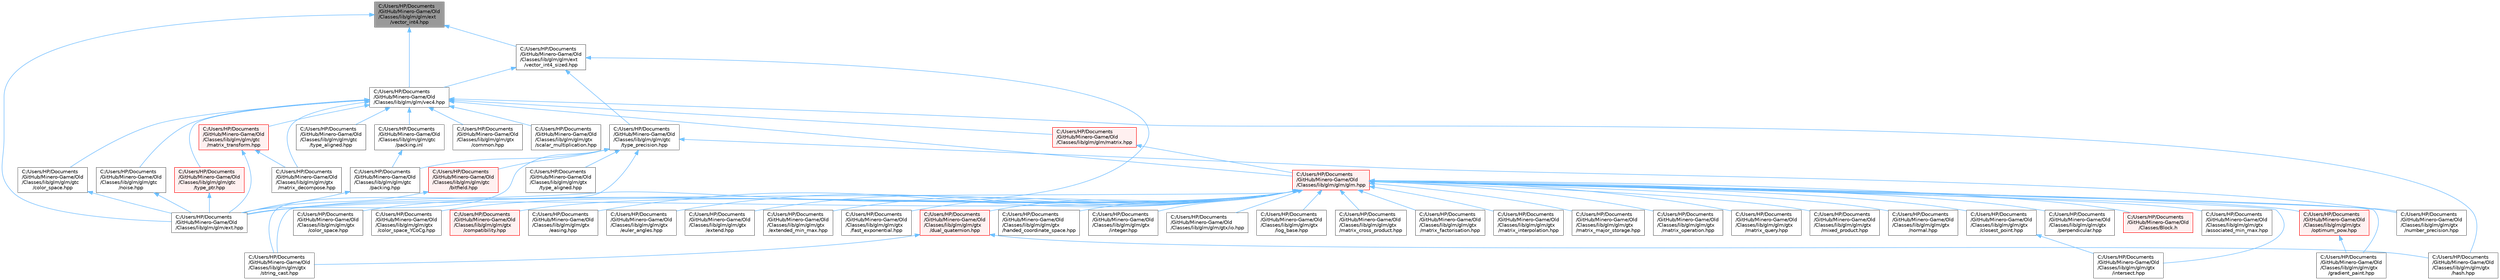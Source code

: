digraph "C:/Users/HP/Documents/GitHub/Minero-Game/Old/Classes/lib/glm/glm/ext/vector_int4.hpp"
{
 // LATEX_PDF_SIZE
  bgcolor="transparent";
  edge [fontname=Helvetica,fontsize=10,labelfontname=Helvetica,labelfontsize=10];
  node [fontname=Helvetica,fontsize=10,shape=box,height=0.2,width=0.4];
  Node1 [id="Node000001",label="C:/Users/HP/Documents\l/GitHub/Minero-Game/Old\l/Classes/lib/glm/glm/ext\l/vector_int4.hpp",height=0.2,width=0.4,color="gray40", fillcolor="grey60", style="filled", fontcolor="black",tooltip=" "];
  Node1 -> Node2 [id="edge137_Node000001_Node000002",dir="back",color="steelblue1",style="solid",tooltip=" "];
  Node2 [id="Node000002",label="C:/Users/HP/Documents\l/GitHub/Minero-Game/Old\l/Classes/lib/glm/glm/ext.hpp",height=0.2,width=0.4,color="grey40", fillcolor="white", style="filled",URL="$_old_2_classes_2lib_2glm_2glm_2ext_8hpp.html",tooltip=" "];
  Node1 -> Node3 [id="edge138_Node000001_Node000003",dir="back",color="steelblue1",style="solid",tooltip=" "];
  Node3 [id="Node000003",label="C:/Users/HP/Documents\l/GitHub/Minero-Game/Old\l/Classes/lib/glm/glm/ext\l/vector_int4_sized.hpp",height=0.2,width=0.4,color="grey40", fillcolor="white", style="filled",URL="$_old_2_classes_2lib_2glm_2glm_2ext_2vector__int4__sized_8hpp.html",tooltip=" "];
  Node3 -> Node2 [id="edge139_Node000003_Node000002",dir="back",color="steelblue1",style="solid",tooltip=" "];
  Node3 -> Node4 [id="edge140_Node000003_Node000004",dir="back",color="steelblue1",style="solid",tooltip=" "];
  Node4 [id="Node000004",label="C:/Users/HP/Documents\l/GitHub/Minero-Game/Old\l/Classes/lib/glm/glm/gtc\l/type_precision.hpp",height=0.2,width=0.4,color="grey40", fillcolor="white", style="filled",URL="$_old_2_classes_2lib_2glm_2glm_2gtc_2type__precision_8hpp.html",tooltip=" "];
  Node4 -> Node2 [id="edge141_Node000004_Node000002",dir="back",color="steelblue1",style="solid",tooltip=" "];
  Node4 -> Node5 [id="edge142_Node000004_Node000005",dir="back",color="steelblue1",style="solid",tooltip=" "];
  Node5 [id="Node000005",label="C:/Users/HP/Documents\l/GitHub/Minero-Game/Old\l/Classes/lib/glm/glm/gtc\l/bitfield.hpp",height=0.2,width=0.4,color="red", fillcolor="#FFF0F0", style="filled",URL="$_old_2_classes_2lib_2glm_2glm_2gtc_2bitfield_8hpp.html",tooltip=" "];
  Node5 -> Node2 [id="edge143_Node000005_Node000002",dir="back",color="steelblue1",style="solid",tooltip=" "];
  Node4 -> Node7 [id="edge144_Node000004_Node000007",dir="back",color="steelblue1",style="solid",tooltip=" "];
  Node7 [id="Node000007",label="C:/Users/HP/Documents\l/GitHub/Minero-Game/Old\l/Classes/lib/glm/glm/gtc\l/packing.hpp",height=0.2,width=0.4,color="grey40", fillcolor="white", style="filled",URL="$_old_2_classes_2lib_2glm_2glm_2gtc_2packing_8hpp.html",tooltip=" "];
  Node7 -> Node2 [id="edge145_Node000007_Node000002",dir="back",color="steelblue1",style="solid",tooltip=" "];
  Node4 -> Node8 [id="edge146_Node000004_Node000008",dir="back",color="steelblue1",style="solid",tooltip=" "];
  Node8 [id="Node000008",label="C:/Users/HP/Documents\l/GitHub/Minero-Game/Old\l/Classes/lib/glm/glm/gtx\l/number_precision.hpp",height=0.2,width=0.4,color="grey40", fillcolor="white", style="filled",URL="$_old_2_classes_2lib_2glm_2glm_2gtx_2number__precision_8hpp.html",tooltip=" "];
  Node4 -> Node9 [id="edge147_Node000004_Node000009",dir="back",color="steelblue1",style="solid",tooltip=" "];
  Node9 [id="Node000009",label="C:/Users/HP/Documents\l/GitHub/Minero-Game/Old\l/Classes/lib/glm/glm/gtx\l/string_cast.hpp",height=0.2,width=0.4,color="grey40", fillcolor="white", style="filled",URL="$_old_2_classes_2lib_2glm_2glm_2gtx_2string__cast_8hpp.html",tooltip=" "];
  Node4 -> Node10 [id="edge148_Node000004_Node000010",dir="back",color="steelblue1",style="solid",tooltip=" "];
  Node10 [id="Node000010",label="C:/Users/HP/Documents\l/GitHub/Minero-Game/Old\l/Classes/lib/glm/glm/gtx\l/type_aligned.hpp",height=0.2,width=0.4,color="grey40", fillcolor="white", style="filled",URL="$_old_2_classes_2lib_2glm_2glm_2gtx_2type__aligned_8hpp.html",tooltip=" "];
  Node3 -> Node11 [id="edge149_Node000003_Node000011",dir="back",color="steelblue1",style="solid",tooltip=" "];
  Node11 [id="Node000011",label="C:/Users/HP/Documents\l/GitHub/Minero-Game/Old\l/Classes/lib/glm/glm/vec4.hpp",height=0.2,width=0.4,color="grey40", fillcolor="white", style="filled",URL="$_old_2_classes_2lib_2glm_2glm_2vec4_8hpp.html",tooltip=" "];
  Node11 -> Node12 [id="edge150_Node000011_Node000012",dir="back",color="steelblue1",style="solid",tooltip=" "];
  Node12 [id="Node000012",label="C:/Users/HP/Documents\l/GitHub/Minero-Game/Old\l/Classes/lib/glm/glm/glm.hpp",height=0.2,width=0.4,color="red", fillcolor="#FFF0F0", style="filled",URL="$_old_2_classes_2lib_2glm_2glm_2glm_8hpp.html",tooltip=" "];
  Node12 -> Node13 [id="edge151_Node000012_Node000013",dir="back",color="steelblue1",style="solid",tooltip=" "];
  Node13 [id="Node000013",label="C:/Users/HP/Documents\l/GitHub/Minero-Game/Old\l/Classes/Block.h",height=0.2,width=0.4,color="red", fillcolor="#FFF0F0", style="filled",URL="$_old_2_classes_2_block_8h.html",tooltip=" "];
  Node12 -> Node2 [id="edge152_Node000012_Node000002",dir="back",color="steelblue1",style="solid",tooltip=" "];
  Node12 -> Node29 [id="edge153_Node000012_Node000029",dir="back",color="steelblue1",style="solid",tooltip=" "];
  Node29 [id="Node000029",label="C:/Users/HP/Documents\l/GitHub/Minero-Game/Old\l/Classes/lib/glm/glm/gtx\l/associated_min_max.hpp",height=0.2,width=0.4,color="grey40", fillcolor="white", style="filled",URL="$_old_2_classes_2lib_2glm_2glm_2gtx_2associated__min__max_8hpp.html",tooltip=" "];
  Node12 -> Node30 [id="edge154_Node000012_Node000030",dir="back",color="steelblue1",style="solid",tooltip=" "];
  Node30 [id="Node000030",label="C:/Users/HP/Documents\l/GitHub/Minero-Game/Old\l/Classes/lib/glm/glm/gtx\l/closest_point.hpp",height=0.2,width=0.4,color="grey40", fillcolor="white", style="filled",URL="$_old_2_classes_2lib_2glm_2glm_2gtx_2closest__point_8hpp.html",tooltip=" "];
  Node30 -> Node31 [id="edge155_Node000030_Node000031",dir="back",color="steelblue1",style="solid",tooltip=" "];
  Node31 [id="Node000031",label="C:/Users/HP/Documents\l/GitHub/Minero-Game/Old\l/Classes/lib/glm/glm/gtx\l/intersect.hpp",height=0.2,width=0.4,color="grey40", fillcolor="white", style="filled",URL="$_old_2_classes_2lib_2glm_2glm_2gtx_2intersect_8hpp.html",tooltip=" "];
  Node12 -> Node32 [id="edge156_Node000012_Node000032",dir="back",color="steelblue1",style="solid",tooltip=" "];
  Node32 [id="Node000032",label="C:/Users/HP/Documents\l/GitHub/Minero-Game/Old\l/Classes/lib/glm/glm/gtx\l/color_space.hpp",height=0.2,width=0.4,color="grey40", fillcolor="white", style="filled",URL="$_old_2_classes_2lib_2glm_2glm_2gtx_2color__space_8hpp.html",tooltip=" "];
  Node12 -> Node33 [id="edge157_Node000012_Node000033",dir="back",color="steelblue1",style="solid",tooltip=" "];
  Node33 [id="Node000033",label="C:/Users/HP/Documents\l/GitHub/Minero-Game/Old\l/Classes/lib/glm/glm/gtx\l/color_space_YCoCg.hpp",height=0.2,width=0.4,color="grey40", fillcolor="white", style="filled",URL="$_old_2_classes_2lib_2glm_2glm_2gtx_2color__space___y_co_cg_8hpp.html",tooltip=" "];
  Node12 -> Node34 [id="edge158_Node000012_Node000034",dir="back",color="steelblue1",style="solid",tooltip=" "];
  Node34 [id="Node000034",label="C:/Users/HP/Documents\l/GitHub/Minero-Game/Old\l/Classes/lib/glm/glm/gtx\l/compatibility.hpp",height=0.2,width=0.4,color="red", fillcolor="#FFF0F0", style="filled",URL="$_old_2_classes_2lib_2glm_2glm_2gtx_2compatibility_8hpp.html",tooltip=" "];
  Node12 -> Node37 [id="edge159_Node000012_Node000037",dir="back",color="steelblue1",style="solid",tooltip=" "];
  Node37 [id="Node000037",label="C:/Users/HP/Documents\l/GitHub/Minero-Game/Old\l/Classes/lib/glm/glm/gtx\l/dual_quaternion.hpp",height=0.2,width=0.4,color="red", fillcolor="#FFF0F0", style="filled",URL="$_old_2_classes_2lib_2glm_2glm_2gtx_2dual__quaternion_8hpp.html",tooltip=" "];
  Node37 -> Node38 [id="edge160_Node000037_Node000038",dir="back",color="steelblue1",style="solid",tooltip=" "];
  Node38 [id="Node000038",label="C:/Users/HP/Documents\l/GitHub/Minero-Game/Old\l/Classes/lib/glm/glm/gtx\l/hash.hpp",height=0.2,width=0.4,color="grey40", fillcolor="white", style="filled",URL="$_old_2_classes_2lib_2glm_2glm_2gtx_2hash_8hpp.html",tooltip=" "];
  Node37 -> Node9 [id="edge161_Node000037_Node000009",dir="back",color="steelblue1",style="solid",tooltip=" "];
  Node12 -> Node42 [id="edge162_Node000012_Node000042",dir="back",color="steelblue1",style="solid",tooltip=" "];
  Node42 [id="Node000042",label="C:/Users/HP/Documents\l/GitHub/Minero-Game/Old\l/Classes/lib/glm/glm/gtx\l/easing.hpp",height=0.2,width=0.4,color="grey40", fillcolor="white", style="filled",URL="$_old_2_classes_2lib_2glm_2glm_2gtx_2easing_8hpp.html",tooltip=" "];
  Node12 -> Node36 [id="edge163_Node000012_Node000036",dir="back",color="steelblue1",style="solid",tooltip=" "];
  Node36 [id="Node000036",label="C:/Users/HP/Documents\l/GitHub/Minero-Game/Old\l/Classes/lib/glm/glm/gtx\l/euler_angles.hpp",height=0.2,width=0.4,color="grey40", fillcolor="white", style="filled",URL="$_old_2_classes_2lib_2glm_2glm_2gtx_2euler__angles_8hpp.html",tooltip=" "];
  Node12 -> Node43 [id="edge164_Node000012_Node000043",dir="back",color="steelblue1",style="solid",tooltip=" "];
  Node43 [id="Node000043",label="C:/Users/HP/Documents\l/GitHub/Minero-Game/Old\l/Classes/lib/glm/glm/gtx\l/extend.hpp",height=0.2,width=0.4,color="grey40", fillcolor="white", style="filled",URL="$_old_2_classes_2lib_2glm_2glm_2gtx_2extend_8hpp.html",tooltip=" "];
  Node12 -> Node44 [id="edge165_Node000012_Node000044",dir="back",color="steelblue1",style="solid",tooltip=" "];
  Node44 [id="Node000044",label="C:/Users/HP/Documents\l/GitHub/Minero-Game/Old\l/Classes/lib/glm/glm/gtx\l/extended_min_max.hpp",height=0.2,width=0.4,color="grey40", fillcolor="white", style="filled",URL="$_old_2_classes_2lib_2glm_2glm_2gtx_2extended__min__max_8hpp.html",tooltip=" "];
  Node12 -> Node45 [id="edge166_Node000012_Node000045",dir="back",color="steelblue1",style="solid",tooltip=" "];
  Node45 [id="Node000045",label="C:/Users/HP/Documents\l/GitHub/Minero-Game/Old\l/Classes/lib/glm/glm/gtx\l/fast_exponential.hpp",height=0.2,width=0.4,color="grey40", fillcolor="white", style="filled",URL="$_old_2_classes_2lib_2glm_2glm_2gtx_2fast__exponential_8hpp.html",tooltip=" "];
  Node12 -> Node46 [id="edge167_Node000012_Node000046",dir="back",color="steelblue1",style="solid",tooltip=" "];
  Node46 [id="Node000046",label="C:/Users/HP/Documents\l/GitHub/Minero-Game/Old\l/Classes/lib/glm/glm/gtx\l/gradient_paint.hpp",height=0.2,width=0.4,color="grey40", fillcolor="white", style="filled",URL="$_old_2_classes_2lib_2glm_2glm_2gtx_2gradient__paint_8hpp.html",tooltip=" "];
  Node12 -> Node47 [id="edge168_Node000012_Node000047",dir="back",color="steelblue1",style="solid",tooltip=" "];
  Node47 [id="Node000047",label="C:/Users/HP/Documents\l/GitHub/Minero-Game/Old\l/Classes/lib/glm/glm/gtx\l/handed_coordinate_space.hpp",height=0.2,width=0.4,color="grey40", fillcolor="white", style="filled",URL="$_old_2_classes_2lib_2glm_2glm_2gtx_2handed__coordinate__space_8hpp.html",tooltip=" "];
  Node12 -> Node48 [id="edge169_Node000012_Node000048",dir="back",color="steelblue1",style="solid",tooltip=" "];
  Node48 [id="Node000048",label="C:/Users/HP/Documents\l/GitHub/Minero-Game/Old\l/Classes/lib/glm/glm/gtx\l/integer.hpp",height=0.2,width=0.4,color="grey40", fillcolor="white", style="filled",URL="$_old_2_classes_2lib_2glm_2glm_2gtx_2integer_8hpp.html",tooltip=" "];
  Node12 -> Node31 [id="edge170_Node000012_Node000031",dir="back",color="steelblue1",style="solid",tooltip=" "];
  Node12 -> Node41 [id="edge171_Node000012_Node000041",dir="back",color="steelblue1",style="solid",tooltip=" "];
  Node41 [id="Node000041",label="C:/Users/HP/Documents\l/GitHub/Minero-Game/Old\l/Classes/lib/glm/glm/gtx/io.hpp",height=0.2,width=0.4,color="grey40", fillcolor="white", style="filled",URL="$_old_2_classes_2lib_2glm_2glm_2gtx_2io_8hpp.html",tooltip=" "];
  Node12 -> Node49 [id="edge172_Node000012_Node000049",dir="back",color="steelblue1",style="solid",tooltip=" "];
  Node49 [id="Node000049",label="C:/Users/HP/Documents\l/GitHub/Minero-Game/Old\l/Classes/lib/glm/glm/gtx\l/log_base.hpp",height=0.2,width=0.4,color="grey40", fillcolor="white", style="filled",URL="$_old_2_classes_2lib_2glm_2glm_2gtx_2log__base_8hpp.html",tooltip=" "];
  Node12 -> Node50 [id="edge173_Node000012_Node000050",dir="back",color="steelblue1",style="solid",tooltip=" "];
  Node50 [id="Node000050",label="C:/Users/HP/Documents\l/GitHub/Minero-Game/Old\l/Classes/lib/glm/glm/gtx\l/matrix_cross_product.hpp",height=0.2,width=0.4,color="grey40", fillcolor="white", style="filled",URL="$_old_2_classes_2lib_2glm_2glm_2gtx_2matrix__cross__product_8hpp.html",tooltip=" "];
  Node12 -> Node51 [id="edge174_Node000012_Node000051",dir="back",color="steelblue1",style="solid",tooltip=" "];
  Node51 [id="Node000051",label="C:/Users/HP/Documents\l/GitHub/Minero-Game/Old\l/Classes/lib/glm/glm/gtx\l/matrix_factorisation.hpp",height=0.2,width=0.4,color="grey40", fillcolor="white", style="filled",URL="$_old_2_classes_2lib_2glm_2glm_2gtx_2matrix__factorisation_8hpp.html",tooltip=" "];
  Node12 -> Node52 [id="edge175_Node000012_Node000052",dir="back",color="steelblue1",style="solid",tooltip=" "];
  Node52 [id="Node000052",label="C:/Users/HP/Documents\l/GitHub/Minero-Game/Old\l/Classes/lib/glm/glm/gtx\l/matrix_interpolation.hpp",height=0.2,width=0.4,color="grey40", fillcolor="white", style="filled",URL="$_old_2_classes_2lib_2glm_2glm_2gtx_2matrix__interpolation_8hpp.html",tooltip=" "];
  Node12 -> Node53 [id="edge176_Node000012_Node000053",dir="back",color="steelblue1",style="solid",tooltip=" "];
  Node53 [id="Node000053",label="C:/Users/HP/Documents\l/GitHub/Minero-Game/Old\l/Classes/lib/glm/glm/gtx\l/matrix_major_storage.hpp",height=0.2,width=0.4,color="grey40", fillcolor="white", style="filled",URL="$_old_2_classes_2lib_2glm_2glm_2gtx_2matrix__major__storage_8hpp.html",tooltip=" "];
  Node12 -> Node54 [id="edge177_Node000012_Node000054",dir="back",color="steelblue1",style="solid",tooltip=" "];
  Node54 [id="Node000054",label="C:/Users/HP/Documents\l/GitHub/Minero-Game/Old\l/Classes/lib/glm/glm/gtx\l/matrix_operation.hpp",height=0.2,width=0.4,color="grey40", fillcolor="white", style="filled",URL="$_old_2_classes_2lib_2glm_2glm_2gtx_2matrix__operation_8hpp.html",tooltip=" "];
  Node12 -> Node55 [id="edge178_Node000012_Node000055",dir="back",color="steelblue1",style="solid",tooltip=" "];
  Node55 [id="Node000055",label="C:/Users/HP/Documents\l/GitHub/Minero-Game/Old\l/Classes/lib/glm/glm/gtx\l/matrix_query.hpp",height=0.2,width=0.4,color="grey40", fillcolor="white", style="filled",URL="$_old_2_classes_2lib_2glm_2glm_2gtx_2matrix__query_8hpp.html",tooltip=" "];
  Node12 -> Node56 [id="edge179_Node000012_Node000056",dir="back",color="steelblue1",style="solid",tooltip=" "];
  Node56 [id="Node000056",label="C:/Users/HP/Documents\l/GitHub/Minero-Game/Old\l/Classes/lib/glm/glm/gtx\l/mixed_product.hpp",height=0.2,width=0.4,color="grey40", fillcolor="white", style="filled",URL="$_old_2_classes_2lib_2glm_2glm_2gtx_2mixed__product_8hpp.html",tooltip=" "];
  Node12 -> Node57 [id="edge180_Node000012_Node000057",dir="back",color="steelblue1",style="solid",tooltip=" "];
  Node57 [id="Node000057",label="C:/Users/HP/Documents\l/GitHub/Minero-Game/Old\l/Classes/lib/glm/glm/gtx\l/normal.hpp",height=0.2,width=0.4,color="grey40", fillcolor="white", style="filled",URL="$_old_2_classes_2lib_2glm_2glm_2gtx_2normal_8hpp.html",tooltip=" "];
  Node12 -> Node8 [id="edge181_Node000012_Node000008",dir="back",color="steelblue1",style="solid",tooltip=" "];
  Node12 -> Node58 [id="edge182_Node000012_Node000058",dir="back",color="steelblue1",style="solid",tooltip=" "];
  Node58 [id="Node000058",label="C:/Users/HP/Documents\l/GitHub/Minero-Game/Old\l/Classes/lib/glm/glm/gtx\l/optimum_pow.hpp",height=0.2,width=0.4,color="red", fillcolor="#FFF0F0", style="filled",URL="$_old_2_classes_2lib_2glm_2glm_2gtx_2optimum__pow_8hpp.html",tooltip=" "];
  Node58 -> Node46 [id="edge183_Node000058_Node000046",dir="back",color="steelblue1",style="solid",tooltip=" "];
  Node12 -> Node60 [id="edge184_Node000012_Node000060",dir="back",color="steelblue1",style="solid",tooltip=" "];
  Node60 [id="Node000060",label="C:/Users/HP/Documents\l/GitHub/Minero-Game/Old\l/Classes/lib/glm/glm/gtx\l/perpendicular.hpp",height=0.2,width=0.4,color="grey40", fillcolor="white", style="filled",URL="$_old_2_classes_2lib_2glm_2glm_2gtx_2perpendicular_8hpp.html",tooltip=" "];
  Node12 -> Node9 [id="edge185_Node000012_Node000009",dir="back",color="steelblue1",style="solid",tooltip=" "];
  Node11 -> Node75 [id="edge186_Node000011_Node000075",dir="back",color="steelblue1",style="solid",tooltip=" "];
  Node75 [id="Node000075",label="C:/Users/HP/Documents\l/GitHub/Minero-Game/Old\l/Classes/lib/glm/glm/gtc\l/color_space.hpp",height=0.2,width=0.4,color="grey40", fillcolor="white", style="filled",URL="$_old_2_classes_2lib_2glm_2glm_2gtc_2color__space_8hpp.html",tooltip=" "];
  Node75 -> Node2 [id="edge187_Node000075_Node000002",dir="back",color="steelblue1",style="solid",tooltip=" "];
  Node11 -> Node76 [id="edge188_Node000011_Node000076",dir="back",color="steelblue1",style="solid",tooltip=" "];
  Node76 [id="Node000076",label="C:/Users/HP/Documents\l/GitHub/Minero-Game/Old\l/Classes/lib/glm/glm/gtc\l/matrix_transform.hpp",height=0.2,width=0.4,color="red", fillcolor="#FFF0F0", style="filled",URL="$_old_2_classes_2lib_2glm_2glm_2gtc_2matrix__transform_8hpp.html",tooltip=" "];
  Node76 -> Node2 [id="edge189_Node000076_Node000002",dir="back",color="steelblue1",style="solid",tooltip=" "];
  Node76 -> Node82 [id="edge190_Node000076_Node000082",dir="back",color="steelblue1",style="solid",tooltip=" "];
  Node82 [id="Node000082",label="C:/Users/HP/Documents\l/GitHub/Minero-Game/Old\l/Classes/lib/glm/glm/gtx\l/matrix_decompose.hpp",height=0.2,width=0.4,color="grey40", fillcolor="white", style="filled",URL="$_old_2_classes_2lib_2glm_2glm_2gtx_2matrix__decompose_8hpp.html",tooltip=" "];
  Node11 -> Node86 [id="edge191_Node000011_Node000086",dir="back",color="steelblue1",style="solid",tooltip=" "];
  Node86 [id="Node000086",label="C:/Users/HP/Documents\l/GitHub/Minero-Game/Old\l/Classes/lib/glm/glm/gtc\l/noise.hpp",height=0.2,width=0.4,color="grey40", fillcolor="white", style="filled",URL="$_old_2_classes_2lib_2glm_2glm_2gtc_2noise_8hpp.html",tooltip=" "];
  Node86 -> Node2 [id="edge192_Node000086_Node000002",dir="back",color="steelblue1",style="solid",tooltip=" "];
  Node11 -> Node87 [id="edge193_Node000011_Node000087",dir="back",color="steelblue1",style="solid",tooltip=" "];
  Node87 [id="Node000087",label="C:/Users/HP/Documents\l/GitHub/Minero-Game/Old\l/Classes/lib/glm/glm/gtc\l/packing.inl",height=0.2,width=0.4,color="grey40", fillcolor="white", style="filled",URL="$_old_2_classes_2lib_2glm_2glm_2gtc_2packing_8inl.html",tooltip=" "];
  Node87 -> Node7 [id="edge194_Node000087_Node000007",dir="back",color="steelblue1",style="solid",tooltip=" "];
  Node11 -> Node88 [id="edge195_Node000011_Node000088",dir="back",color="steelblue1",style="solid",tooltip=" "];
  Node88 [id="Node000088",label="C:/Users/HP/Documents\l/GitHub/Minero-Game/Old\l/Classes/lib/glm/glm/gtc\l/type_aligned.hpp",height=0.2,width=0.4,color="grey40", fillcolor="white", style="filled",URL="$_old_2_classes_2lib_2glm_2glm_2gtc_2type__aligned_8hpp.html",tooltip=" "];
  Node11 -> Node80 [id="edge196_Node000011_Node000080",dir="back",color="steelblue1",style="solid",tooltip=" "];
  Node80 [id="Node000080",label="C:/Users/HP/Documents\l/GitHub/Minero-Game/Old\l/Classes/lib/glm/glm/gtc\l/type_ptr.hpp",height=0.2,width=0.4,color="red", fillcolor="#FFF0F0", style="filled",URL="$_old_2_classes_2lib_2glm_2glm_2gtc_2type__ptr_8hpp.html",tooltip=" "];
  Node80 -> Node2 [id="edge197_Node000080_Node000002",dir="back",color="steelblue1",style="solid",tooltip=" "];
  Node11 -> Node89 [id="edge198_Node000011_Node000089",dir="back",color="steelblue1",style="solid",tooltip=" "];
  Node89 [id="Node000089",label="C:/Users/HP/Documents\l/GitHub/Minero-Game/Old\l/Classes/lib/glm/glm/gtx\l/common.hpp",height=0.2,width=0.4,color="grey40", fillcolor="white", style="filled",URL="$_old_2_classes_2lib_2glm_2glm_2gtx_2common_8hpp.html",tooltip=" "];
  Node11 -> Node38 [id="edge199_Node000011_Node000038",dir="back",color="steelblue1",style="solid",tooltip=" "];
  Node11 -> Node82 [id="edge200_Node000011_Node000082",dir="back",color="steelblue1",style="solid",tooltip=" "];
  Node11 -> Node90 [id="edge201_Node000011_Node000090",dir="back",color="steelblue1",style="solid",tooltip=" "];
  Node90 [id="Node000090",label="C:/Users/HP/Documents\l/GitHub/Minero-Game/Old\l/Classes/lib/glm/glm/gtx\l/scalar_multiplication.hpp",height=0.2,width=0.4,color="grey40", fillcolor="white", style="filled",URL="$_old_2_classes_2lib_2glm_2glm_2gtx_2scalar__multiplication_8hpp.html",tooltip=" "];
  Node11 -> Node91 [id="edge202_Node000011_Node000091",dir="back",color="steelblue1",style="solid",tooltip=" "];
  Node91 [id="Node000091",label="C:/Users/HP/Documents\l/GitHub/Minero-Game/Old\l/Classes/lib/glm/glm/matrix.hpp",height=0.2,width=0.4,color="red", fillcolor="#FFF0F0", style="filled",URL="$_old_2_classes_2lib_2glm_2glm_2matrix_8hpp.html",tooltip=" "];
  Node91 -> Node12 [id="edge203_Node000091_Node000012",dir="back",color="steelblue1",style="solid",tooltip=" "];
  Node1 -> Node11 [id="edge204_Node000001_Node000011",dir="back",color="steelblue1",style="solid",tooltip=" "];
}

